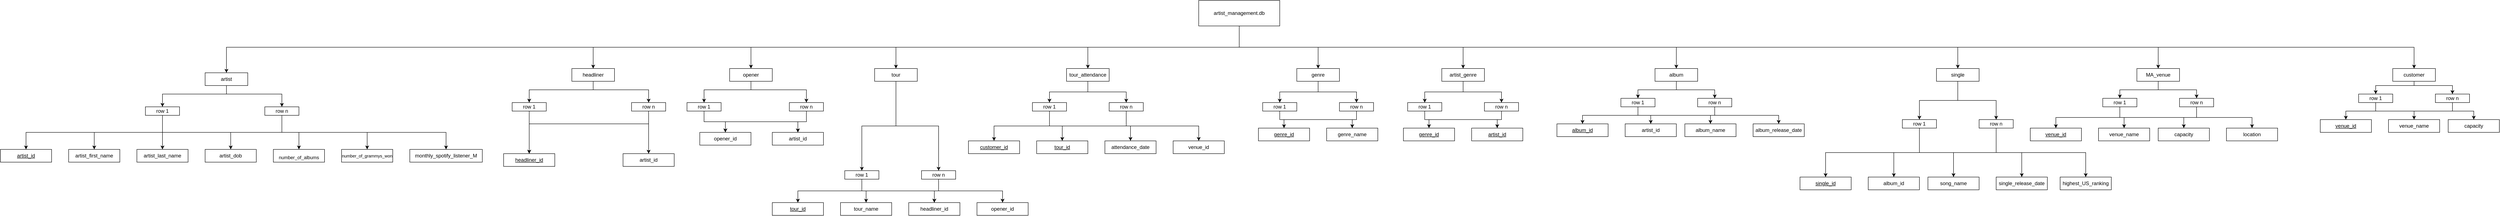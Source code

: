 <mxfile version="22.1.2" type="device">
  <diagram id="prtHgNgQTEPvFCAcTncT" name="Page-1">
    <mxGraphModel dx="5288" dy="2688" grid="1" gridSize="10" guides="1" tooltips="1" connect="1" arrows="1" fold="1" page="1" pageScale="1" pageWidth="1100" pageHeight="850" math="0" shadow="0">
      <root>
        <mxCell id="0" />
        <mxCell id="1" parent="0" />
        <mxCell id="3uwgx3B2-GUYWZ_OcOjJ-13" style="edgeStyle=orthogonalEdgeStyle;rounded=0;orthogonalLoop=1;jettySize=auto;html=1;exitX=0.5;exitY=1;exitDx=0;exitDy=0;entryX=0.5;entryY=0;entryDx=0;entryDy=0;" parent="1" source="3uwgx3B2-GUYWZ_OcOjJ-1" target="3uwgx3B2-GUYWZ_OcOjJ-2" edge="1">
          <mxGeometry relative="1" as="geometry">
            <Array as="points">
              <mxPoint x="975" y="60" />
              <mxPoint x="-1400" y="60" />
            </Array>
          </mxGeometry>
        </mxCell>
        <mxCell id="3uwgx3B2-GUYWZ_OcOjJ-14" style="edgeStyle=orthogonalEdgeStyle;rounded=0;orthogonalLoop=1;jettySize=auto;html=1;exitX=0.5;exitY=1;exitDx=0;exitDy=0;" parent="1" source="3uwgx3B2-GUYWZ_OcOjJ-1" target="3uwgx3B2-GUYWZ_OcOjJ-3" edge="1">
          <mxGeometry relative="1" as="geometry" />
        </mxCell>
        <mxCell id="3uwgx3B2-GUYWZ_OcOjJ-15" style="edgeStyle=orthogonalEdgeStyle;rounded=0;orthogonalLoop=1;jettySize=auto;html=1;exitX=0.5;exitY=1;exitDx=0;exitDy=0;entryX=0.5;entryY=0;entryDx=0;entryDy=0;" parent="1" source="3uwgx3B2-GUYWZ_OcOjJ-1" target="3uwgx3B2-GUYWZ_OcOjJ-4" edge="1">
          <mxGeometry relative="1" as="geometry" />
        </mxCell>
        <mxCell id="3uwgx3B2-GUYWZ_OcOjJ-16" style="edgeStyle=orthogonalEdgeStyle;rounded=0;orthogonalLoop=1;jettySize=auto;html=1;exitX=0.5;exitY=1;exitDx=0;exitDy=0;entryX=0.5;entryY=0;entryDx=0;entryDy=0;" parent="1" source="3uwgx3B2-GUYWZ_OcOjJ-1" target="3uwgx3B2-GUYWZ_OcOjJ-5" edge="1">
          <mxGeometry relative="1" as="geometry" />
        </mxCell>
        <mxCell id="3uwgx3B2-GUYWZ_OcOjJ-17" style="edgeStyle=orthogonalEdgeStyle;rounded=0;orthogonalLoop=1;jettySize=auto;html=1;exitX=0.5;exitY=1;exitDx=0;exitDy=0;entryX=0.5;entryY=0;entryDx=0;entryDy=0;" parent="1" source="3uwgx3B2-GUYWZ_OcOjJ-1" target="3uwgx3B2-GUYWZ_OcOjJ-6" edge="1">
          <mxGeometry relative="1" as="geometry" />
        </mxCell>
        <mxCell id="3uwgx3B2-GUYWZ_OcOjJ-18" style="edgeStyle=orthogonalEdgeStyle;rounded=0;orthogonalLoop=1;jettySize=auto;html=1;exitX=0.5;exitY=1;exitDx=0;exitDy=0;" parent="1" source="3uwgx3B2-GUYWZ_OcOjJ-1" target="3uwgx3B2-GUYWZ_OcOjJ-7" edge="1">
          <mxGeometry relative="1" as="geometry" />
        </mxCell>
        <mxCell id="3uwgx3B2-GUYWZ_OcOjJ-19" style="edgeStyle=orthogonalEdgeStyle;rounded=0;orthogonalLoop=1;jettySize=auto;html=1;exitX=0.5;exitY=1;exitDx=0;exitDy=0;" parent="1" source="3uwgx3B2-GUYWZ_OcOjJ-1" target="3uwgx3B2-GUYWZ_OcOjJ-8" edge="1">
          <mxGeometry relative="1" as="geometry" />
        </mxCell>
        <mxCell id="3uwgx3B2-GUYWZ_OcOjJ-20" style="edgeStyle=orthogonalEdgeStyle;rounded=0;orthogonalLoop=1;jettySize=auto;html=1;exitX=0.5;exitY=1;exitDx=0;exitDy=0;" parent="1" source="3uwgx3B2-GUYWZ_OcOjJ-1" target="3uwgx3B2-GUYWZ_OcOjJ-9" edge="1">
          <mxGeometry relative="1" as="geometry" />
        </mxCell>
        <mxCell id="3uwgx3B2-GUYWZ_OcOjJ-21" style="edgeStyle=orthogonalEdgeStyle;rounded=0;orthogonalLoop=1;jettySize=auto;html=1;exitX=0.5;exitY=1;exitDx=0;exitDy=0;" parent="1" source="3uwgx3B2-GUYWZ_OcOjJ-1" target="3uwgx3B2-GUYWZ_OcOjJ-10" edge="1">
          <mxGeometry relative="1" as="geometry" />
        </mxCell>
        <mxCell id="3uwgx3B2-GUYWZ_OcOjJ-23" style="edgeStyle=orthogonalEdgeStyle;rounded=0;orthogonalLoop=1;jettySize=auto;html=1;exitX=0.5;exitY=1;exitDx=0;exitDy=0;entryX=0.5;entryY=0;entryDx=0;entryDy=0;" parent="1" source="3uwgx3B2-GUYWZ_OcOjJ-1" target="3uwgx3B2-GUYWZ_OcOjJ-12" edge="1">
          <mxGeometry relative="1" as="geometry" />
        </mxCell>
        <mxCell id="3uwgx3B2-GUYWZ_OcOjJ-1" value="artist_management.db" style="rounded=0;whiteSpace=wrap;html=1;" parent="1" vertex="1">
          <mxGeometry x="880" y="-50" width="190" height="60" as="geometry" />
        </mxCell>
        <mxCell id="3uwgx3B2-GUYWZ_OcOjJ-27" style="edgeStyle=orthogonalEdgeStyle;rounded=0;orthogonalLoop=1;jettySize=auto;html=1;exitX=0.5;exitY=1;exitDx=0;exitDy=0;" parent="1" source="3uwgx3B2-GUYWZ_OcOjJ-2" target="3uwgx3B2-GUYWZ_OcOjJ-24" edge="1">
          <mxGeometry relative="1" as="geometry">
            <Array as="points">
              <mxPoint x="-1400" y="170" />
              <mxPoint x="-1550" y="170" />
            </Array>
          </mxGeometry>
        </mxCell>
        <mxCell id="3uwgx3B2-GUYWZ_OcOjJ-28" style="edgeStyle=orthogonalEdgeStyle;rounded=0;orthogonalLoop=1;jettySize=auto;html=1;exitX=0.5;exitY=1;exitDx=0;exitDy=0;" parent="1" source="3uwgx3B2-GUYWZ_OcOjJ-2" target="3uwgx3B2-GUYWZ_OcOjJ-26" edge="1">
          <mxGeometry relative="1" as="geometry">
            <Array as="points">
              <mxPoint x="-1400" y="170" />
              <mxPoint x="-1270" y="170" />
            </Array>
          </mxGeometry>
        </mxCell>
        <mxCell id="3uwgx3B2-GUYWZ_OcOjJ-2" value="artist" style="rounded=0;whiteSpace=wrap;html=1;" parent="1" vertex="1">
          <mxGeometry x="-1450" y="120" width="100" height="30" as="geometry" />
        </mxCell>
        <mxCell id="3uwgx3B2-GUYWZ_OcOjJ-3" value="headliner" style="rounded=0;whiteSpace=wrap;html=1;" parent="1" vertex="1">
          <mxGeometry x="-590" y="110" width="100" height="30" as="geometry" />
        </mxCell>
        <mxCell id="3uwgx3B2-GUYWZ_OcOjJ-4" value="opener" style="rounded=0;whiteSpace=wrap;html=1;" parent="1" vertex="1">
          <mxGeometry x="-220" y="110" width="100" height="30" as="geometry" />
        </mxCell>
        <mxCell id="WRfrVHnAXv1RUym7im4i-21" style="edgeStyle=orthogonalEdgeStyle;rounded=0;orthogonalLoop=1;jettySize=auto;html=1;exitX=0.5;exitY=1;exitDx=0;exitDy=0;" edge="1" parent="1" source="3uwgx3B2-GUYWZ_OcOjJ-5" target="WRfrVHnAXv1RUym7im4i-19">
          <mxGeometry relative="1" as="geometry" />
        </mxCell>
        <mxCell id="WRfrVHnAXv1RUym7im4i-22" style="edgeStyle=orthogonalEdgeStyle;rounded=0;orthogonalLoop=1;jettySize=auto;html=1;exitX=0.5;exitY=1;exitDx=0;exitDy=0;entryX=0.5;entryY=0;entryDx=0;entryDy=0;" edge="1" parent="1" source="3uwgx3B2-GUYWZ_OcOjJ-5" target="WRfrVHnAXv1RUym7im4i-20">
          <mxGeometry relative="1" as="geometry" />
        </mxCell>
        <mxCell id="3uwgx3B2-GUYWZ_OcOjJ-5" value="tour" style="rounded=0;whiteSpace=wrap;html=1;" parent="1" vertex="1">
          <mxGeometry x="120" y="110" width="100" height="30" as="geometry" />
        </mxCell>
        <mxCell id="WRfrVHnAXv1RUym7im4i-34" style="edgeStyle=orthogonalEdgeStyle;rounded=0;orthogonalLoop=1;jettySize=auto;html=1;exitX=0.5;exitY=1;exitDx=0;exitDy=0;entryX=0.5;entryY=0;entryDx=0;entryDy=0;" edge="1" parent="1" source="3uwgx3B2-GUYWZ_OcOjJ-6" target="WRfrVHnAXv1RUym7im4i-32">
          <mxGeometry relative="1" as="geometry" />
        </mxCell>
        <mxCell id="WRfrVHnAXv1RUym7im4i-35" style="edgeStyle=orthogonalEdgeStyle;rounded=0;orthogonalLoop=1;jettySize=auto;html=1;exitX=0.5;exitY=1;exitDx=0;exitDy=0;entryX=0.5;entryY=0;entryDx=0;entryDy=0;" edge="1" parent="1" source="3uwgx3B2-GUYWZ_OcOjJ-6" target="WRfrVHnAXv1RUym7im4i-33">
          <mxGeometry relative="1" as="geometry" />
        </mxCell>
        <mxCell id="3uwgx3B2-GUYWZ_OcOjJ-6" value="tour_attendance" style="rounded=0;whiteSpace=wrap;html=1;" parent="1" vertex="1">
          <mxGeometry x="570" y="110" width="100" height="30" as="geometry" />
        </mxCell>
        <mxCell id="WRfrVHnAXv1RUym7im4i-55" style="edgeStyle=orthogonalEdgeStyle;rounded=0;orthogonalLoop=1;jettySize=auto;html=1;exitX=0.5;exitY=1;exitDx=0;exitDy=0;" edge="1" parent="1" source="3uwgx3B2-GUYWZ_OcOjJ-7" target="WRfrVHnAXv1RUym7im4i-45">
          <mxGeometry relative="1" as="geometry" />
        </mxCell>
        <mxCell id="WRfrVHnAXv1RUym7im4i-56" style="edgeStyle=orthogonalEdgeStyle;rounded=0;orthogonalLoop=1;jettySize=auto;html=1;exitX=0.5;exitY=1;exitDx=0;exitDy=0;" edge="1" parent="1" source="3uwgx3B2-GUYWZ_OcOjJ-7" target="WRfrVHnAXv1RUym7im4i-46">
          <mxGeometry relative="1" as="geometry" />
        </mxCell>
        <mxCell id="3uwgx3B2-GUYWZ_OcOjJ-7" value="genre" style="rounded=0;whiteSpace=wrap;html=1;" parent="1" vertex="1">
          <mxGeometry x="1110" y="110" width="100" height="30" as="geometry" />
        </mxCell>
        <mxCell id="WRfrVHnAXv1RUym7im4i-59" style="edgeStyle=orthogonalEdgeStyle;rounded=0;orthogonalLoop=1;jettySize=auto;html=1;exitX=0.5;exitY=1;exitDx=0;exitDy=0;entryX=0.5;entryY=0;entryDx=0;entryDy=0;" edge="1" parent="1" source="3uwgx3B2-GUYWZ_OcOjJ-8" target="WRfrVHnAXv1RUym7im4i-50">
          <mxGeometry relative="1" as="geometry" />
        </mxCell>
        <mxCell id="WRfrVHnAXv1RUym7im4i-60" style="edgeStyle=orthogonalEdgeStyle;rounded=0;orthogonalLoop=1;jettySize=auto;html=1;exitX=0.5;exitY=1;exitDx=0;exitDy=0;" edge="1" parent="1" source="3uwgx3B2-GUYWZ_OcOjJ-8" target="WRfrVHnAXv1RUym7im4i-51">
          <mxGeometry relative="1" as="geometry" />
        </mxCell>
        <mxCell id="3uwgx3B2-GUYWZ_OcOjJ-8" value="artist_genre" style="rounded=0;whiteSpace=wrap;html=1;" parent="1" vertex="1">
          <mxGeometry x="1450" y="110" width="100" height="30" as="geometry" />
        </mxCell>
        <mxCell id="WRfrVHnAXv1RUym7im4i-65" style="edgeStyle=orthogonalEdgeStyle;rounded=0;orthogonalLoop=1;jettySize=auto;html=1;exitX=0.5;exitY=1;exitDx=0;exitDy=0;entryX=0.5;entryY=0;entryDx=0;entryDy=0;" edge="1" parent="1" source="3uwgx3B2-GUYWZ_OcOjJ-9" target="WRfrVHnAXv1RUym7im4i-63">
          <mxGeometry relative="1" as="geometry" />
        </mxCell>
        <mxCell id="WRfrVHnAXv1RUym7im4i-66" style="edgeStyle=orthogonalEdgeStyle;rounded=0;orthogonalLoop=1;jettySize=auto;html=1;exitX=0.5;exitY=1;exitDx=0;exitDy=0;entryX=0.5;entryY=0;entryDx=0;entryDy=0;" edge="1" parent="1" source="3uwgx3B2-GUYWZ_OcOjJ-9" target="WRfrVHnAXv1RUym7im4i-64">
          <mxGeometry relative="1" as="geometry" />
        </mxCell>
        <mxCell id="3uwgx3B2-GUYWZ_OcOjJ-9" value="album" style="rounded=0;whiteSpace=wrap;html=1;" parent="1" vertex="1">
          <mxGeometry x="1950" y="110" width="100" height="30" as="geometry" />
        </mxCell>
        <mxCell id="3uwgx3B2-GUYWZ_OcOjJ-10" value="single" style="rounded=0;whiteSpace=wrap;html=1;" parent="1" vertex="1">
          <mxGeometry x="2610" y="110" width="100" height="30" as="geometry" />
        </mxCell>
        <mxCell id="WRfrVHnAXv1RUym7im4i-94" style="edgeStyle=orthogonalEdgeStyle;rounded=0;orthogonalLoop=1;jettySize=auto;html=1;exitX=0.5;exitY=1;exitDx=0;exitDy=0;entryX=0.5;entryY=0;entryDx=0;entryDy=0;" edge="1" parent="1" source="3uwgx3B2-GUYWZ_OcOjJ-11" target="WRfrVHnAXv1RUym7im4i-92">
          <mxGeometry relative="1" as="geometry" />
        </mxCell>
        <mxCell id="WRfrVHnAXv1RUym7im4i-95" style="edgeStyle=orthogonalEdgeStyle;rounded=0;orthogonalLoop=1;jettySize=auto;html=1;entryX=0.5;entryY=0;entryDx=0;entryDy=0;" edge="1" parent="1" source="3uwgx3B2-GUYWZ_OcOjJ-11" target="WRfrVHnAXv1RUym7im4i-93">
          <mxGeometry relative="1" as="geometry" />
        </mxCell>
        <mxCell id="3uwgx3B2-GUYWZ_OcOjJ-11" value="MA_venue" style="rounded=0;whiteSpace=wrap;html=1;" parent="1" vertex="1">
          <mxGeometry x="3080" y="110" width="100" height="30" as="geometry" />
        </mxCell>
        <mxCell id="WRfrVHnAXv1RUym7im4i-109" style="edgeStyle=orthogonalEdgeStyle;rounded=0;orthogonalLoop=1;jettySize=auto;html=1;exitX=0.5;exitY=1;exitDx=0;exitDy=0;entryX=0.5;entryY=0;entryDx=0;entryDy=0;" edge="1" parent="1" source="3uwgx3B2-GUYWZ_OcOjJ-12" target="WRfrVHnAXv1RUym7im4i-104">
          <mxGeometry relative="1" as="geometry">
            <Array as="points">
              <mxPoint x="3730" y="150" />
              <mxPoint x="3640" y="150" />
            </Array>
          </mxGeometry>
        </mxCell>
        <mxCell id="WRfrVHnAXv1RUym7im4i-110" style="edgeStyle=orthogonalEdgeStyle;rounded=0;orthogonalLoop=1;jettySize=auto;html=1;exitX=0.5;exitY=1;exitDx=0;exitDy=0;" edge="1" parent="1" source="3uwgx3B2-GUYWZ_OcOjJ-12" target="WRfrVHnAXv1RUym7im4i-105">
          <mxGeometry relative="1" as="geometry">
            <Array as="points">
              <mxPoint x="3730" y="150" />
              <mxPoint x="3820" y="150" />
            </Array>
          </mxGeometry>
        </mxCell>
        <mxCell id="3uwgx3B2-GUYWZ_OcOjJ-12" value="customer" style="rounded=0;whiteSpace=wrap;html=1;" parent="1" vertex="1">
          <mxGeometry x="3680" y="110" width="100" height="30" as="geometry" />
        </mxCell>
        <mxCell id="3uwgx3B2-GUYWZ_OcOjJ-22" style="edgeStyle=orthogonalEdgeStyle;rounded=0;orthogonalLoop=1;jettySize=auto;html=1;exitX=0.5;exitY=1;exitDx=0;exitDy=0;entryX=0.5;entryY=0;entryDx=0;entryDy=0;" parent="1" source="3uwgx3B2-GUYWZ_OcOjJ-1" target="3uwgx3B2-GUYWZ_OcOjJ-11" edge="1">
          <mxGeometry relative="1" as="geometry" />
        </mxCell>
        <mxCell id="3uwgx3B2-GUYWZ_OcOjJ-41" style="edgeStyle=orthogonalEdgeStyle;rounded=0;orthogonalLoop=1;jettySize=auto;html=1;exitX=0.5;exitY=1;exitDx=0;exitDy=0;entryX=0.5;entryY=0;entryDx=0;entryDy=0;" parent="1" source="3uwgx3B2-GUYWZ_OcOjJ-26" target="3uwgx3B2-GUYWZ_OcOjJ-40" edge="1">
          <mxGeometry relative="1" as="geometry" />
        </mxCell>
        <mxCell id="3uwgx3B2-GUYWZ_OcOjJ-42" style="edgeStyle=orthogonalEdgeStyle;rounded=0;orthogonalLoop=1;jettySize=auto;html=1;exitX=0.5;exitY=1;exitDx=0;exitDy=0;entryX=0.5;entryY=0;entryDx=0;entryDy=0;" parent="1" source="3uwgx3B2-GUYWZ_OcOjJ-24" target="3uwgx3B2-GUYWZ_OcOjJ-36" edge="1">
          <mxGeometry relative="1" as="geometry" />
        </mxCell>
        <mxCell id="3uwgx3B2-GUYWZ_OcOjJ-43" style="edgeStyle=orthogonalEdgeStyle;rounded=0;orthogonalLoop=1;jettySize=auto;html=1;exitX=0.5;exitY=1;exitDx=0;exitDy=0;" parent="1" source="3uwgx3B2-GUYWZ_OcOjJ-24" target="3uwgx3B2-GUYWZ_OcOjJ-34" edge="1">
          <mxGeometry relative="1" as="geometry" />
        </mxCell>
        <mxCell id="3uwgx3B2-GUYWZ_OcOjJ-24" value="row 1" style="rounded=0;whiteSpace=wrap;html=1;" parent="1" vertex="1">
          <mxGeometry x="-1590" y="200" width="80" height="20" as="geometry" />
        </mxCell>
        <mxCell id="3uwgx3B2-GUYWZ_OcOjJ-44" style="edgeStyle=orthogonalEdgeStyle;rounded=0;orthogonalLoop=1;jettySize=auto;html=1;exitX=0.5;exitY=1;exitDx=0;exitDy=0;entryX=0.5;entryY=0;entryDx=0;entryDy=0;" parent="1" source="3uwgx3B2-GUYWZ_OcOjJ-26" target="3uwgx3B2-GUYWZ_OcOjJ-35" edge="1">
          <mxGeometry relative="1" as="geometry" />
        </mxCell>
        <mxCell id="3uwgx3B2-GUYWZ_OcOjJ-45" style="edgeStyle=orthogonalEdgeStyle;rounded=0;orthogonalLoop=1;jettySize=auto;html=1;exitX=0.5;exitY=1;exitDx=0;exitDy=0;" parent="1" source="3uwgx3B2-GUYWZ_OcOjJ-26" target="3uwgx3B2-GUYWZ_OcOjJ-37" edge="1">
          <mxGeometry relative="1" as="geometry" />
        </mxCell>
        <mxCell id="3uwgx3B2-GUYWZ_OcOjJ-46" style="edgeStyle=orthogonalEdgeStyle;rounded=0;orthogonalLoop=1;jettySize=auto;html=1;exitX=0.5;exitY=1;exitDx=0;exitDy=0;entryX=0.5;entryY=0;entryDx=0;entryDy=0;" parent="1" source="3uwgx3B2-GUYWZ_OcOjJ-26" target="3uwgx3B2-GUYWZ_OcOjJ-38" edge="1">
          <mxGeometry relative="1" as="geometry" />
        </mxCell>
        <mxCell id="3uwgx3B2-GUYWZ_OcOjJ-47" style="edgeStyle=orthogonalEdgeStyle;rounded=0;orthogonalLoop=1;jettySize=auto;html=1;exitX=0.5;exitY=1;exitDx=0;exitDy=0;entryX=0.5;entryY=0;entryDx=0;entryDy=0;" parent="1" source="3uwgx3B2-GUYWZ_OcOjJ-26" target="3uwgx3B2-GUYWZ_OcOjJ-39" edge="1">
          <mxGeometry relative="1" as="geometry" />
        </mxCell>
        <mxCell id="3uwgx3B2-GUYWZ_OcOjJ-26" value="row n" style="rounded=0;whiteSpace=wrap;html=1;" parent="1" vertex="1">
          <mxGeometry x="-1310" y="200" width="80" height="20" as="geometry" />
        </mxCell>
        <mxCell id="3uwgx3B2-GUYWZ_OcOjJ-29" style="edgeStyle=orthogonalEdgeStyle;rounded=0;orthogonalLoop=1;jettySize=auto;html=1;" parent="1" target="3uwgx3B2-GUYWZ_OcOjJ-31" edge="1">
          <mxGeometry relative="1" as="geometry">
            <mxPoint x="-540" y="140" as="sourcePoint" />
            <Array as="points">
              <mxPoint x="-540" y="160" />
              <mxPoint x="-690" y="160" />
            </Array>
          </mxGeometry>
        </mxCell>
        <mxCell id="3uwgx3B2-GUYWZ_OcOjJ-30" style="edgeStyle=orthogonalEdgeStyle;rounded=0;orthogonalLoop=1;jettySize=auto;html=1;" parent="1" target="3uwgx3B2-GUYWZ_OcOjJ-32" edge="1">
          <mxGeometry relative="1" as="geometry">
            <mxPoint x="-540" y="140" as="sourcePoint" />
            <Array as="points">
              <mxPoint x="-540" y="160" />
              <mxPoint x="-410" y="160" />
            </Array>
          </mxGeometry>
        </mxCell>
        <mxCell id="WRfrVHnAXv1RUym7im4i-3" style="edgeStyle=orthogonalEdgeStyle;rounded=0;orthogonalLoop=1;jettySize=auto;html=1;exitX=0.5;exitY=1;exitDx=0;exitDy=0;entryX=0.5;entryY=0;entryDx=0;entryDy=0;" edge="1" parent="1" source="3uwgx3B2-GUYWZ_OcOjJ-31" target="WRfrVHnAXv1RUym7im4i-1">
          <mxGeometry relative="1" as="geometry" />
        </mxCell>
        <mxCell id="WRfrVHnAXv1RUym7im4i-4" style="edgeStyle=orthogonalEdgeStyle;rounded=0;orthogonalLoop=1;jettySize=auto;html=1;exitX=0.5;exitY=1;exitDx=0;exitDy=0;entryX=0.5;entryY=0;entryDx=0;entryDy=0;" edge="1" parent="1" source="3uwgx3B2-GUYWZ_OcOjJ-31" target="WRfrVHnAXv1RUym7im4i-2">
          <mxGeometry relative="1" as="geometry">
            <Array as="points">
              <mxPoint x="-690" y="240" />
              <mxPoint x="-410" y="240" />
            </Array>
          </mxGeometry>
        </mxCell>
        <mxCell id="3uwgx3B2-GUYWZ_OcOjJ-31" value="row 1" style="rounded=0;whiteSpace=wrap;html=1;" parent="1" vertex="1">
          <mxGeometry x="-730" y="190" width="80" height="20" as="geometry" />
        </mxCell>
        <mxCell id="WRfrVHnAXv1RUym7im4i-5" style="edgeStyle=orthogonalEdgeStyle;rounded=0;orthogonalLoop=1;jettySize=auto;html=1;exitX=0.5;exitY=1;exitDx=0;exitDy=0;entryX=0.5;entryY=0;entryDx=0;entryDy=0;" edge="1" parent="1" source="3uwgx3B2-GUYWZ_OcOjJ-32" target="WRfrVHnAXv1RUym7im4i-1">
          <mxGeometry relative="1" as="geometry">
            <Array as="points">
              <mxPoint x="-410" y="240" />
              <mxPoint x="-690" y="240" />
            </Array>
          </mxGeometry>
        </mxCell>
        <mxCell id="3uwgx3B2-GUYWZ_OcOjJ-32" value="row n" style="rounded=0;whiteSpace=wrap;html=1;" parent="1" vertex="1">
          <mxGeometry x="-450" y="190" width="80" height="20" as="geometry" />
        </mxCell>
        <mxCell id="3uwgx3B2-GUYWZ_OcOjJ-34" value="artist_first_name" style="rounded=0;whiteSpace=wrap;html=1;" parent="1" vertex="1">
          <mxGeometry x="-1770" y="300" width="120" height="30" as="geometry" />
        </mxCell>
        <mxCell id="3uwgx3B2-GUYWZ_OcOjJ-35" value="artist_last_name" style="rounded=0;whiteSpace=wrap;html=1;" parent="1" vertex="1">
          <mxGeometry x="-1610" y="300" width="120" height="30" as="geometry" />
        </mxCell>
        <mxCell id="3uwgx3B2-GUYWZ_OcOjJ-36" value="artist_dob" style="rounded=0;whiteSpace=wrap;html=1;" parent="1" vertex="1">
          <mxGeometry x="-1450" y="300" width="120" height="30" as="geometry" />
        </mxCell>
        <mxCell id="3uwgx3B2-GUYWZ_OcOjJ-37" value="&lt;table style=&quot;border-collapse: collapse; width: 104pt; font-size: 11px;&quot; width=&quot;139&quot; cellspacing=&quot;0&quot; cellpadding=&quot;0&quot; border=&quot;0&quot;&gt;&lt;colgroup style=&quot;font-size: 11px;&quot;&gt;&lt;col style=&quot;width: 104pt; font-size: 11px;&quot; width=&quot;139&quot;&gt;&lt;/colgroup&gt;&lt;tbody style=&quot;font-size: 11px;&quot;&gt;&lt;tr style=&quot;height: 16pt; font-size: 11px;&quot; height=&quot;21&quot;&gt;&lt;td style=&quot;padding-top: 1px; padding-right: 1px; padding-left: 1px; font-size: 11px; font-family: Calibri, sans-serif; vertical-align: bottom; border: none; height: 16pt; width: 104pt;&quot; width=&quot;139&quot; height=&quot;21&quot;&gt;number_of_albums&lt;/td&gt;&lt;/tr&gt;&lt;/tbody&gt;&lt;/table&gt;" style="rounded=0;whiteSpace=wrap;html=1;fontSize=11;" parent="1" vertex="1">
          <mxGeometry x="-1290" y="300" width="120" height="30" as="geometry" />
        </mxCell>
        <mxCell id="3uwgx3B2-GUYWZ_OcOjJ-38" value="&lt;font style=&quot;font-size: 10px;&quot;&gt;number_of_grammys_won&lt;/font&gt;" style="rounded=0;whiteSpace=wrap;html=1;" parent="1" vertex="1">
          <mxGeometry x="-1130" y="300" width="120" height="30" as="geometry" />
        </mxCell>
        <mxCell id="3uwgx3B2-GUYWZ_OcOjJ-39" value="monthly_spotify_listener_M" style="rounded=0;whiteSpace=wrap;html=1;" parent="1" vertex="1">
          <mxGeometry x="-970" y="300" width="170" height="30" as="geometry" />
        </mxCell>
        <mxCell id="3uwgx3B2-GUYWZ_OcOjJ-40" value="&lt;u&gt;artist_id&lt;/u&gt;" style="rounded=0;whiteSpace=wrap;html=1;" parent="1" vertex="1">
          <mxGeometry x="-1930" y="300" width="120" height="30" as="geometry" />
        </mxCell>
        <mxCell id="WRfrVHnAXv1RUym7im4i-1" value="&lt;font style=&quot;font-size: 12px;&quot;&gt;headliner_id&lt;/font&gt;" style="rounded=0;whiteSpace=wrap;html=1;fontSize=12;fontStyle=4" vertex="1" parent="1">
          <mxGeometry x="-750" y="310" width="120" height="30" as="geometry" />
        </mxCell>
        <mxCell id="WRfrVHnAXv1RUym7im4i-2" value="&lt;font style=&quot;font-size: 12px;&quot;&gt;artist_id&lt;/font&gt;" style="rounded=0;whiteSpace=wrap;html=1;fontSize=12;" vertex="1" parent="1">
          <mxGeometry x="-470" y="310" width="120" height="30" as="geometry" />
        </mxCell>
        <mxCell id="WRfrVHnAXv1RUym7im4i-6" style="edgeStyle=orthogonalEdgeStyle;rounded=0;orthogonalLoop=1;jettySize=auto;html=1;entryX=0.5;entryY=0;entryDx=0;entryDy=0;" edge="1" parent="1" target="WRfrVHnAXv1RUym7im4i-8">
          <mxGeometry relative="1" as="geometry">
            <mxPoint x="-170" y="140" as="sourcePoint" />
            <Array as="points">
              <mxPoint x="-170" y="160" />
              <mxPoint x="-280" y="160" />
            </Array>
          </mxGeometry>
        </mxCell>
        <mxCell id="WRfrVHnAXv1RUym7im4i-7" style="edgeStyle=orthogonalEdgeStyle;rounded=0;orthogonalLoop=1;jettySize=auto;html=1;" edge="1" parent="1" target="WRfrVHnAXv1RUym7im4i-9">
          <mxGeometry relative="1" as="geometry">
            <mxPoint x="-170" y="140" as="sourcePoint" />
            <Array as="points">
              <mxPoint x="-170" y="160" />
              <mxPoint x="-40" y="160" />
            </Array>
          </mxGeometry>
        </mxCell>
        <mxCell id="WRfrVHnAXv1RUym7im4i-13" style="edgeStyle=orthogonalEdgeStyle;rounded=0;orthogonalLoop=1;jettySize=auto;html=1;exitX=0.5;exitY=1;exitDx=0;exitDy=0;entryX=0.5;entryY=0;entryDx=0;entryDy=0;" edge="1" parent="1" source="WRfrVHnAXv1RUym7im4i-8" target="WRfrVHnAXv1RUym7im4i-12">
          <mxGeometry relative="1" as="geometry" />
        </mxCell>
        <mxCell id="WRfrVHnAXv1RUym7im4i-17" style="edgeStyle=orthogonalEdgeStyle;rounded=0;orthogonalLoop=1;jettySize=auto;html=1;exitX=0.5;exitY=1;exitDx=0;exitDy=0;entryX=0.5;entryY=0;entryDx=0;entryDy=0;" edge="1" parent="1" source="WRfrVHnAXv1RUym7im4i-8" target="WRfrVHnAXv1RUym7im4i-10">
          <mxGeometry relative="1" as="geometry" />
        </mxCell>
        <mxCell id="WRfrVHnAXv1RUym7im4i-8" value="row 1" style="rounded=0;whiteSpace=wrap;html=1;" vertex="1" parent="1">
          <mxGeometry x="-320" y="190" width="80" height="20" as="geometry" />
        </mxCell>
        <mxCell id="WRfrVHnAXv1RUym7im4i-14" style="edgeStyle=orthogonalEdgeStyle;rounded=0;orthogonalLoop=1;jettySize=auto;html=1;exitX=0.5;exitY=1;exitDx=0;exitDy=0;entryX=0.5;entryY=0;entryDx=0;entryDy=0;" edge="1" parent="1" source="WRfrVHnAXv1RUym7im4i-9" target="WRfrVHnAXv1RUym7im4i-10">
          <mxGeometry relative="1" as="geometry" />
        </mxCell>
        <mxCell id="WRfrVHnAXv1RUym7im4i-18" style="edgeStyle=orthogonalEdgeStyle;rounded=0;orthogonalLoop=1;jettySize=auto;html=1;exitX=0.5;exitY=1;exitDx=0;exitDy=0;entryX=0.5;entryY=0;entryDx=0;entryDy=0;" edge="1" parent="1" source="WRfrVHnAXv1RUym7im4i-9" target="WRfrVHnAXv1RUym7im4i-12">
          <mxGeometry relative="1" as="geometry" />
        </mxCell>
        <mxCell id="WRfrVHnAXv1RUym7im4i-9" value="row n" style="rounded=0;whiteSpace=wrap;html=1;" vertex="1" parent="1">
          <mxGeometry x="-80" y="190" width="80" height="20" as="geometry" />
        </mxCell>
        <mxCell id="WRfrVHnAXv1RUym7im4i-10" value="&lt;font style=&quot;font-size: 12px;&quot;&gt;artist_id&lt;/font&gt;" style="rounded=0;whiteSpace=wrap;html=1;fontSize=12;" vertex="1" parent="1">
          <mxGeometry x="-120" y="260" width="120" height="30" as="geometry" />
        </mxCell>
        <mxCell id="WRfrVHnAXv1RUym7im4i-11" style="edgeStyle=orthogonalEdgeStyle;rounded=0;orthogonalLoop=1;jettySize=auto;html=1;exitX=0.5;exitY=1;exitDx=0;exitDy=0;" edge="1" parent="1" source="WRfrVHnAXv1RUym7im4i-8" target="WRfrVHnAXv1RUym7im4i-8">
          <mxGeometry relative="1" as="geometry" />
        </mxCell>
        <mxCell id="WRfrVHnAXv1RUym7im4i-12" value="&lt;font style=&quot;font-size: 12px;&quot;&gt;opener_id&lt;/font&gt;" style="rounded=0;whiteSpace=wrap;html=1;fontSize=12;" vertex="1" parent="1">
          <mxGeometry x="-290" y="260" width="120" height="30" as="geometry" />
        </mxCell>
        <mxCell id="WRfrVHnAXv1RUym7im4i-27" value="" style="edgeStyle=orthogonalEdgeStyle;rounded=0;orthogonalLoop=1;jettySize=auto;html=1;" edge="1" parent="1" source="WRfrVHnAXv1RUym7im4i-19" target="WRfrVHnAXv1RUym7im4i-24">
          <mxGeometry relative="1" as="geometry" />
        </mxCell>
        <mxCell id="WRfrVHnAXv1RUym7im4i-28" style="edgeStyle=orthogonalEdgeStyle;rounded=0;orthogonalLoop=1;jettySize=auto;html=1;exitX=0.5;exitY=1;exitDx=0;exitDy=0;" edge="1" parent="1" source="WRfrVHnAXv1RUym7im4i-19" target="WRfrVHnAXv1RUym7im4i-23">
          <mxGeometry relative="1" as="geometry" />
        </mxCell>
        <mxCell id="WRfrVHnAXv1RUym7im4i-29" style="edgeStyle=orthogonalEdgeStyle;rounded=0;orthogonalLoop=1;jettySize=auto;html=1;exitX=0.5;exitY=1;exitDx=0;exitDy=0;entryX=0.5;entryY=0;entryDx=0;entryDy=0;" edge="1" parent="1" source="WRfrVHnAXv1RUym7im4i-19" target="WRfrVHnAXv1RUym7im4i-25">
          <mxGeometry relative="1" as="geometry" />
        </mxCell>
        <mxCell id="WRfrVHnAXv1RUym7im4i-30" style="edgeStyle=orthogonalEdgeStyle;rounded=0;orthogonalLoop=1;jettySize=auto;html=1;exitX=0.5;exitY=1;exitDx=0;exitDy=0;" edge="1" parent="1" source="WRfrVHnAXv1RUym7im4i-19" target="WRfrVHnAXv1RUym7im4i-26">
          <mxGeometry relative="1" as="geometry" />
        </mxCell>
        <mxCell id="WRfrVHnAXv1RUym7im4i-19" value="row 1" style="rounded=0;whiteSpace=wrap;html=1;" vertex="1" parent="1">
          <mxGeometry x="50" y="350" width="80" height="20" as="geometry" />
        </mxCell>
        <mxCell id="WRfrVHnAXv1RUym7im4i-31" style="edgeStyle=orthogonalEdgeStyle;rounded=0;orthogonalLoop=1;jettySize=auto;html=1;exitX=0.5;exitY=1;exitDx=0;exitDy=0;entryX=0.5;entryY=0;entryDx=0;entryDy=0;" edge="1" parent="1" source="WRfrVHnAXv1RUym7im4i-20" target="WRfrVHnAXv1RUym7im4i-25">
          <mxGeometry relative="1" as="geometry" />
        </mxCell>
        <mxCell id="WRfrVHnAXv1RUym7im4i-20" value="row n" style="rounded=0;whiteSpace=wrap;html=1;" vertex="1" parent="1">
          <mxGeometry x="230" y="350" width="80" height="20" as="geometry" />
        </mxCell>
        <mxCell id="WRfrVHnAXv1RUym7im4i-23" value="&lt;font style=&quot;font-size: 12px;&quot;&gt;tour_id&lt;/font&gt;" style="rounded=0;whiteSpace=wrap;html=1;fontSize=12;fontStyle=4" vertex="1" parent="1">
          <mxGeometry x="-120" y="425" width="120" height="30" as="geometry" />
        </mxCell>
        <mxCell id="WRfrVHnAXv1RUym7im4i-24" value="&lt;font style=&quot;font-size: 12px;&quot;&gt;tour_name&lt;/font&gt;" style="rounded=0;whiteSpace=wrap;html=1;fontSize=12;" vertex="1" parent="1">
          <mxGeometry x="40" y="425" width="120" height="30" as="geometry" />
        </mxCell>
        <mxCell id="WRfrVHnAXv1RUym7im4i-25" value="&lt;font style=&quot;font-size: 12px;&quot;&gt;headliner_id&lt;/font&gt;" style="rounded=0;whiteSpace=wrap;html=1;fontSize=12;" vertex="1" parent="1">
          <mxGeometry x="200" y="425" width="120" height="30" as="geometry" />
        </mxCell>
        <mxCell id="WRfrVHnAXv1RUym7im4i-26" value="opener_id" style="rounded=0;whiteSpace=wrap;html=1;fontSize=12;" vertex="1" parent="1">
          <mxGeometry x="360" y="425" width="120" height="30" as="geometry" />
        </mxCell>
        <mxCell id="WRfrVHnAXv1RUym7im4i-41" style="edgeStyle=orthogonalEdgeStyle;rounded=0;orthogonalLoop=1;jettySize=auto;html=1;exitX=0.5;exitY=1;exitDx=0;exitDy=0;" edge="1" parent="1" source="WRfrVHnAXv1RUym7im4i-32" target="WRfrVHnAXv1RUym7im4i-36">
          <mxGeometry relative="1" as="geometry" />
        </mxCell>
        <mxCell id="WRfrVHnAXv1RUym7im4i-42" style="edgeStyle=orthogonalEdgeStyle;rounded=0;orthogonalLoop=1;jettySize=auto;html=1;exitX=0.5;exitY=1;exitDx=0;exitDy=0;" edge="1" parent="1" source="WRfrVHnAXv1RUym7im4i-32" target="WRfrVHnAXv1RUym7im4i-38">
          <mxGeometry relative="1" as="geometry" />
        </mxCell>
        <mxCell id="WRfrVHnAXv1RUym7im4i-32" value="row 1" style="rounded=0;whiteSpace=wrap;html=1;" vertex="1" parent="1">
          <mxGeometry x="490" y="190" width="80" height="20" as="geometry" />
        </mxCell>
        <mxCell id="WRfrVHnAXv1RUym7im4i-43" style="edgeStyle=orthogonalEdgeStyle;rounded=0;orthogonalLoop=1;jettySize=auto;html=1;exitX=0.5;exitY=1;exitDx=0;exitDy=0;entryX=0.5;entryY=0;entryDx=0;entryDy=0;" edge="1" parent="1" source="WRfrVHnAXv1RUym7im4i-33" target="WRfrVHnAXv1RUym7im4i-37">
          <mxGeometry relative="1" as="geometry" />
        </mxCell>
        <mxCell id="WRfrVHnAXv1RUym7im4i-44" style="edgeStyle=orthogonalEdgeStyle;rounded=0;orthogonalLoop=1;jettySize=auto;html=1;exitX=0.5;exitY=1;exitDx=0;exitDy=0;" edge="1" parent="1" source="WRfrVHnAXv1RUym7im4i-33" target="WRfrVHnAXv1RUym7im4i-39">
          <mxGeometry relative="1" as="geometry" />
        </mxCell>
        <mxCell id="WRfrVHnAXv1RUym7im4i-33" value="row n" style="rounded=0;whiteSpace=wrap;html=1;" vertex="1" parent="1">
          <mxGeometry x="670" y="190" width="80" height="20" as="geometry" />
        </mxCell>
        <mxCell id="WRfrVHnAXv1RUym7im4i-36" value="&lt;font style=&quot;font-size: 12px;&quot;&gt;customer_id&lt;/font&gt;" style="rounded=0;whiteSpace=wrap;html=1;fontSize=12;fontStyle=4" vertex="1" parent="1">
          <mxGeometry x="340" y="280" width="120" height="30" as="geometry" />
        </mxCell>
        <mxCell id="WRfrVHnAXv1RUym7im4i-37" value="&lt;font style=&quot;font-size: 12px;&quot;&gt;tour_id&lt;/font&gt;" style="rounded=0;whiteSpace=wrap;html=1;fontSize=12;fontStyle=4" vertex="1" parent="1">
          <mxGeometry x="500" y="280" width="120" height="30" as="geometry" />
        </mxCell>
        <mxCell id="WRfrVHnAXv1RUym7im4i-38" value="&lt;font style=&quot;font-size: 12px;&quot;&gt;attendance_date&lt;/font&gt;" style="rounded=0;whiteSpace=wrap;html=1;fontSize=12;" vertex="1" parent="1">
          <mxGeometry x="660" y="280" width="120" height="30" as="geometry" />
        </mxCell>
        <mxCell id="WRfrVHnAXv1RUym7im4i-39" value="venue_id" style="rounded=0;whiteSpace=wrap;html=1;fontSize=12;" vertex="1" parent="1">
          <mxGeometry x="820" y="280" width="120" height="30" as="geometry" />
        </mxCell>
        <mxCell id="WRfrVHnAXv1RUym7im4i-57" style="edgeStyle=orthogonalEdgeStyle;rounded=0;orthogonalLoop=1;jettySize=auto;html=1;exitX=0.5;exitY=1;exitDx=0;exitDy=0;" edge="1" parent="1" source="WRfrVHnAXv1RUym7im4i-45" target="WRfrVHnAXv1RUym7im4i-48">
          <mxGeometry relative="1" as="geometry" />
        </mxCell>
        <mxCell id="WRfrVHnAXv1RUym7im4i-45" value="row 1" style="rounded=0;whiteSpace=wrap;html=1;" vertex="1" parent="1">
          <mxGeometry x="1030" y="190" width="80" height="20" as="geometry" />
        </mxCell>
        <mxCell id="WRfrVHnAXv1RUym7im4i-58" style="edgeStyle=orthogonalEdgeStyle;rounded=0;orthogonalLoop=1;jettySize=auto;html=1;exitX=0.5;exitY=1;exitDx=0;exitDy=0;entryX=0.5;entryY=0;entryDx=0;entryDy=0;" edge="1" parent="1" source="WRfrVHnAXv1RUym7im4i-46" target="WRfrVHnAXv1RUym7im4i-47">
          <mxGeometry relative="1" as="geometry" />
        </mxCell>
        <mxCell id="WRfrVHnAXv1RUym7im4i-46" value="row n" style="rounded=0;whiteSpace=wrap;html=1;" vertex="1" parent="1">
          <mxGeometry x="1210" y="190" width="80" height="20" as="geometry" />
        </mxCell>
        <mxCell id="WRfrVHnAXv1RUym7im4i-47" value="&lt;font style=&quot;font-size: 12px;&quot;&gt;genre_id&lt;/font&gt;" style="rounded=0;whiteSpace=wrap;html=1;fontSize=12;fontStyle=4" vertex="1" parent="1">
          <mxGeometry x="1020" y="250" width="120" height="30" as="geometry" />
        </mxCell>
        <mxCell id="WRfrVHnAXv1RUym7im4i-48" value="genre_name" style="rounded=0;whiteSpace=wrap;html=1;fontSize=12;" vertex="1" parent="1">
          <mxGeometry x="1180" y="250" width="120" height="30" as="geometry" />
        </mxCell>
        <mxCell id="WRfrVHnAXv1RUym7im4i-61" style="edgeStyle=orthogonalEdgeStyle;rounded=0;orthogonalLoop=1;jettySize=auto;html=1;exitX=0.5;exitY=1;exitDx=0;exitDy=0;" edge="1" parent="1" source="WRfrVHnAXv1RUym7im4i-50" target="WRfrVHnAXv1RUym7im4i-53">
          <mxGeometry relative="1" as="geometry" />
        </mxCell>
        <mxCell id="WRfrVHnAXv1RUym7im4i-50" value="row 1" style="rounded=0;whiteSpace=wrap;html=1;" vertex="1" parent="1">
          <mxGeometry x="1370" y="190" width="80" height="20" as="geometry" />
        </mxCell>
        <mxCell id="WRfrVHnAXv1RUym7im4i-62" style="edgeStyle=orthogonalEdgeStyle;rounded=0;orthogonalLoop=1;jettySize=auto;html=1;exitX=0.5;exitY=1;exitDx=0;exitDy=0;entryX=0.5;entryY=0;entryDx=0;entryDy=0;" edge="1" parent="1" source="WRfrVHnAXv1RUym7im4i-51" target="WRfrVHnAXv1RUym7im4i-52">
          <mxGeometry relative="1" as="geometry" />
        </mxCell>
        <mxCell id="WRfrVHnAXv1RUym7im4i-51" value="row n" style="rounded=0;whiteSpace=wrap;html=1;" vertex="1" parent="1">
          <mxGeometry x="1550" y="190" width="80" height="20" as="geometry" />
        </mxCell>
        <mxCell id="WRfrVHnAXv1RUym7im4i-52" value="genre_id" style="rounded=0;whiteSpace=wrap;html=1;fontSize=12;fontStyle=4" vertex="1" parent="1">
          <mxGeometry x="1360" y="250" width="120" height="30" as="geometry" />
        </mxCell>
        <mxCell id="WRfrVHnAXv1RUym7im4i-53" value="artist_id" style="rounded=0;whiteSpace=wrap;html=1;fontSize=12;fontStyle=4" vertex="1" parent="1">
          <mxGeometry x="1520" y="250" width="120" height="30" as="geometry" />
        </mxCell>
        <mxCell id="WRfrVHnAXv1RUym7im4i-71" style="edgeStyle=orthogonalEdgeStyle;rounded=0;orthogonalLoop=1;jettySize=auto;html=1;exitX=0.5;exitY=1;exitDx=0;exitDy=0;entryX=0.5;entryY=0;entryDx=0;entryDy=0;" edge="1" parent="1" source="WRfrVHnAXv1RUym7im4i-63" target="WRfrVHnAXv1RUym7im4i-69">
          <mxGeometry relative="1" as="geometry" />
        </mxCell>
        <mxCell id="WRfrVHnAXv1RUym7im4i-73" style="edgeStyle=orthogonalEdgeStyle;rounded=0;orthogonalLoop=1;jettySize=auto;html=1;exitX=0.5;exitY=1;exitDx=0;exitDy=0;" edge="1" parent="1" source="WRfrVHnAXv1RUym7im4i-63" target="WRfrVHnAXv1RUym7im4i-67">
          <mxGeometry relative="1" as="geometry" />
        </mxCell>
        <mxCell id="WRfrVHnAXv1RUym7im4i-63" value="row 1" style="rounded=0;whiteSpace=wrap;html=1;" vertex="1" parent="1">
          <mxGeometry x="1870" y="180" width="80" height="20" as="geometry" />
        </mxCell>
        <mxCell id="WRfrVHnAXv1RUym7im4i-72" style="edgeStyle=orthogonalEdgeStyle;rounded=0;orthogonalLoop=1;jettySize=auto;html=1;exitX=0.5;exitY=1;exitDx=0;exitDy=0;" edge="1" parent="1" source="WRfrVHnAXv1RUym7im4i-64" target="WRfrVHnAXv1RUym7im4i-68">
          <mxGeometry relative="1" as="geometry" />
        </mxCell>
        <mxCell id="WRfrVHnAXv1RUym7im4i-74" style="edgeStyle=orthogonalEdgeStyle;rounded=0;orthogonalLoop=1;jettySize=auto;html=1;exitX=0.5;exitY=1;exitDx=0;exitDy=0;" edge="1" parent="1" source="WRfrVHnAXv1RUym7im4i-64" target="WRfrVHnAXv1RUym7im4i-70">
          <mxGeometry relative="1" as="geometry" />
        </mxCell>
        <mxCell id="WRfrVHnAXv1RUym7im4i-64" value="row n" style="rounded=0;whiteSpace=wrap;html=1;" vertex="1" parent="1">
          <mxGeometry x="2050" y="180" width="80" height="20" as="geometry" />
        </mxCell>
        <mxCell id="WRfrVHnAXv1RUym7im4i-67" value="&lt;font style=&quot;font-size: 12px;&quot;&gt;album_id&lt;/font&gt;" style="rounded=0;whiteSpace=wrap;html=1;fontSize=12;fontStyle=4" vertex="1" parent="1">
          <mxGeometry x="1720" y="240" width="120" height="30" as="geometry" />
        </mxCell>
        <mxCell id="WRfrVHnAXv1RUym7im4i-68" value="artist_id" style="rounded=0;whiteSpace=wrap;html=1;fontSize=12;" vertex="1" parent="1">
          <mxGeometry x="1880" y="240" width="120" height="30" as="geometry" />
        </mxCell>
        <mxCell id="WRfrVHnAXv1RUym7im4i-69" value="&lt;font style=&quot;font-size: 12px;&quot;&gt;album_name&lt;/font&gt;" style="rounded=0;whiteSpace=wrap;html=1;fontSize=12;" vertex="1" parent="1">
          <mxGeometry x="2020" y="240" width="120" height="30" as="geometry" />
        </mxCell>
        <mxCell id="WRfrVHnAXv1RUym7im4i-70" value="album_release_date" style="rounded=0;whiteSpace=wrap;html=1;fontSize=12;" vertex="1" parent="1">
          <mxGeometry x="2180" y="240" width="120" height="30" as="geometry" />
        </mxCell>
        <mxCell id="WRfrVHnAXv1RUym7im4i-75" style="edgeStyle=orthogonalEdgeStyle;rounded=0;orthogonalLoop=1;jettySize=auto;html=1;exitX=0.5;exitY=1;exitDx=0;exitDy=0;entryX=0.5;entryY=0;entryDx=0;entryDy=0;" edge="1" parent="1" target="WRfrVHnAXv1RUym7im4i-79" source="3uwgx3B2-GUYWZ_OcOjJ-10">
          <mxGeometry relative="1" as="geometry">
            <mxPoint x="2660" y="190" as="sourcePoint" />
          </mxGeometry>
        </mxCell>
        <mxCell id="WRfrVHnAXv1RUym7im4i-76" style="edgeStyle=orthogonalEdgeStyle;rounded=0;orthogonalLoop=1;jettySize=auto;html=1;exitX=0.5;exitY=1;exitDx=0;exitDy=0;entryX=0.5;entryY=0;entryDx=0;entryDy=0;" edge="1" parent="1" target="WRfrVHnAXv1RUym7im4i-82" source="3uwgx3B2-GUYWZ_OcOjJ-10">
          <mxGeometry relative="1" as="geometry">
            <mxPoint x="2660" y="190" as="sourcePoint" />
          </mxGeometry>
        </mxCell>
        <mxCell id="WRfrVHnAXv1RUym7im4i-89" style="edgeStyle=orthogonalEdgeStyle;rounded=0;orthogonalLoop=1;jettySize=auto;html=1;exitX=0.5;exitY=1;exitDx=0;exitDy=0;" edge="1" parent="1" source="WRfrVHnAXv1RUym7im4i-79" target="WRfrVHnAXv1RUym7im4i-83">
          <mxGeometry relative="1" as="geometry" />
        </mxCell>
        <mxCell id="WRfrVHnAXv1RUym7im4i-90" style="edgeStyle=orthogonalEdgeStyle;rounded=0;orthogonalLoop=1;jettySize=auto;html=1;exitX=0.5;exitY=1;exitDx=0;exitDy=0;" edge="1" parent="1" source="WRfrVHnAXv1RUym7im4i-79" target="WRfrVHnAXv1RUym7im4i-84">
          <mxGeometry relative="1" as="geometry" />
        </mxCell>
        <mxCell id="WRfrVHnAXv1RUym7im4i-91" style="edgeStyle=orthogonalEdgeStyle;rounded=0;orthogonalLoop=1;jettySize=auto;html=1;exitX=0.5;exitY=1;exitDx=0;exitDy=0;" edge="1" parent="1" source="WRfrVHnAXv1RUym7im4i-79" target="WRfrVHnAXv1RUym7im4i-85">
          <mxGeometry relative="1" as="geometry" />
        </mxCell>
        <mxCell id="WRfrVHnAXv1RUym7im4i-79" value="row 1" style="rounded=0;whiteSpace=wrap;html=1;" vertex="1" parent="1">
          <mxGeometry x="2530" y="230" width="80" height="20" as="geometry" />
        </mxCell>
        <mxCell id="WRfrVHnAXv1RUym7im4i-81" style="edgeStyle=orthogonalEdgeStyle;rounded=0;orthogonalLoop=1;jettySize=auto;html=1;exitX=0.5;exitY=1;exitDx=0;exitDy=0;" edge="1" parent="1" source="WRfrVHnAXv1RUym7im4i-79" target="WRfrVHnAXv1RUym7im4i-86">
          <mxGeometry relative="1" as="geometry">
            <mxPoint x="2750" y="325" as="sourcePoint" />
          </mxGeometry>
        </mxCell>
        <mxCell id="WRfrVHnAXv1RUym7im4i-88" style="edgeStyle=orthogonalEdgeStyle;rounded=0;orthogonalLoop=1;jettySize=auto;html=1;exitX=0.5;exitY=1;exitDx=0;exitDy=0;" edge="1" parent="1" source="WRfrVHnAXv1RUym7im4i-82" target="WRfrVHnAXv1RUym7im4i-87">
          <mxGeometry relative="1" as="geometry">
            <mxPoint x="2750" y="325" as="sourcePoint" />
          </mxGeometry>
        </mxCell>
        <mxCell id="WRfrVHnAXv1RUym7im4i-82" value="row n" style="rounded=0;whiteSpace=wrap;html=1;" vertex="1" parent="1">
          <mxGeometry x="2710" y="230" width="80" height="20" as="geometry" />
        </mxCell>
        <mxCell id="WRfrVHnAXv1RUym7im4i-83" value="&lt;font style=&quot;font-size: 12px;&quot;&gt;single_id&lt;/font&gt;" style="rounded=0;whiteSpace=wrap;html=1;fontSize=12;fontStyle=4" vertex="1" parent="1">
          <mxGeometry x="2290" y="365" width="120" height="30" as="geometry" />
        </mxCell>
        <mxCell id="WRfrVHnAXv1RUym7im4i-84" value="album_id" style="rounded=0;whiteSpace=wrap;html=1;fontSize=12;" vertex="1" parent="1">
          <mxGeometry x="2450" y="365" width="120" height="30" as="geometry" />
        </mxCell>
        <mxCell id="WRfrVHnAXv1RUym7im4i-85" value="&lt;font style=&quot;font-size: 12px;&quot;&gt;song_name&lt;/font&gt;" style="rounded=0;whiteSpace=wrap;html=1;fontSize=12;" vertex="1" parent="1">
          <mxGeometry x="2590" y="365" width="120" height="30" as="geometry" />
        </mxCell>
        <mxCell id="WRfrVHnAXv1RUym7im4i-86" value="single_release_date" style="rounded=0;whiteSpace=wrap;html=1;fontSize=12;" vertex="1" parent="1">
          <mxGeometry x="2750" y="365" width="120" height="30" as="geometry" />
        </mxCell>
        <mxCell id="WRfrVHnAXv1RUym7im4i-87" value="highest_US_ranking" style="rounded=0;whiteSpace=wrap;html=1;fontSize=12;" vertex="1" parent="1">
          <mxGeometry x="2900" y="365" width="120" height="30" as="geometry" />
        </mxCell>
        <mxCell id="WRfrVHnAXv1RUym7im4i-100" style="edgeStyle=orthogonalEdgeStyle;rounded=0;orthogonalLoop=1;jettySize=auto;html=1;exitX=0.5;exitY=1;exitDx=0;exitDy=0;" edge="1" parent="1" source="WRfrVHnAXv1RUym7im4i-92" target="WRfrVHnAXv1RUym7im4i-98">
          <mxGeometry relative="1" as="geometry" />
        </mxCell>
        <mxCell id="WRfrVHnAXv1RUym7im4i-103" style="edgeStyle=orthogonalEdgeStyle;rounded=0;orthogonalLoop=1;jettySize=auto;html=1;exitX=0.5;exitY=1;exitDx=0;exitDy=0;" edge="1" parent="1" source="WRfrVHnAXv1RUym7im4i-92" target="WRfrVHnAXv1RUym7im4i-96">
          <mxGeometry relative="1" as="geometry" />
        </mxCell>
        <mxCell id="WRfrVHnAXv1RUym7im4i-92" value="row 1" style="rounded=0;whiteSpace=wrap;html=1;" vertex="1" parent="1">
          <mxGeometry x="3000" y="180" width="80" height="20" as="geometry" />
        </mxCell>
        <mxCell id="WRfrVHnAXv1RUym7im4i-101" style="edgeStyle=orthogonalEdgeStyle;rounded=0;orthogonalLoop=1;jettySize=auto;html=1;exitX=0.5;exitY=1;exitDx=0;exitDy=0;" edge="1" parent="1" source="WRfrVHnAXv1RUym7im4i-93" target="WRfrVHnAXv1RUym7im4i-97">
          <mxGeometry relative="1" as="geometry" />
        </mxCell>
        <mxCell id="WRfrVHnAXv1RUym7im4i-102" style="edgeStyle=orthogonalEdgeStyle;rounded=0;orthogonalLoop=1;jettySize=auto;html=1;exitX=0.5;exitY=1;exitDx=0;exitDy=0;" edge="1" parent="1" source="WRfrVHnAXv1RUym7im4i-93" target="WRfrVHnAXv1RUym7im4i-99">
          <mxGeometry relative="1" as="geometry" />
        </mxCell>
        <mxCell id="WRfrVHnAXv1RUym7im4i-93" value="row n" style="rounded=0;whiteSpace=wrap;html=1;" vertex="1" parent="1">
          <mxGeometry x="3180" y="180" width="80" height="20" as="geometry" />
        </mxCell>
        <mxCell id="WRfrVHnAXv1RUym7im4i-96" value="&lt;font style=&quot;font-size: 12px;&quot;&gt;venue_id&lt;/font&gt;" style="rounded=0;whiteSpace=wrap;html=1;fontSize=12;fontStyle=4" vertex="1" parent="1">
          <mxGeometry x="2830" y="250" width="120" height="30" as="geometry" />
        </mxCell>
        <mxCell id="WRfrVHnAXv1RUym7im4i-97" value="venue_name" style="rounded=0;whiteSpace=wrap;html=1;fontSize=12;" vertex="1" parent="1">
          <mxGeometry x="2990" y="250" width="120" height="30" as="geometry" />
        </mxCell>
        <mxCell id="WRfrVHnAXv1RUym7im4i-98" value="capacity" style="rounded=0;whiteSpace=wrap;html=1;fontSize=12;" vertex="1" parent="1">
          <mxGeometry x="3130" y="250" width="120" height="30" as="geometry" />
        </mxCell>
        <mxCell id="WRfrVHnAXv1RUym7im4i-99" value="location" style="rounded=0;whiteSpace=wrap;html=1;fontSize=12;" vertex="1" parent="1">
          <mxGeometry x="3290" y="250" width="120" height="30" as="geometry" />
        </mxCell>
        <mxCell id="WRfrVHnAXv1RUym7im4i-111" style="edgeStyle=orthogonalEdgeStyle;rounded=0;orthogonalLoop=1;jettySize=auto;html=1;exitX=0.5;exitY=1;exitDx=0;exitDy=0;" edge="1" parent="1" source="WRfrVHnAXv1RUym7im4i-104" target="WRfrVHnAXv1RUym7im4i-106">
          <mxGeometry relative="1" as="geometry" />
        </mxCell>
        <mxCell id="WRfrVHnAXv1RUym7im4i-112" style="edgeStyle=orthogonalEdgeStyle;rounded=0;orthogonalLoop=1;jettySize=auto;html=1;exitX=0.5;exitY=1;exitDx=0;exitDy=0;" edge="1" parent="1" source="WRfrVHnAXv1RUym7im4i-104" target="WRfrVHnAXv1RUym7im4i-108">
          <mxGeometry relative="1" as="geometry" />
        </mxCell>
        <mxCell id="WRfrVHnAXv1RUym7im4i-104" value="row 1" style="rounded=0;whiteSpace=wrap;html=1;" vertex="1" parent="1">
          <mxGeometry x="3600" y="170" width="80" height="20" as="geometry" />
        </mxCell>
        <mxCell id="WRfrVHnAXv1RUym7im4i-113" style="edgeStyle=orthogonalEdgeStyle;rounded=0;orthogonalLoop=1;jettySize=auto;html=1;exitX=0.5;exitY=1;exitDx=0;exitDy=0;" edge="1" parent="1" source="WRfrVHnAXv1RUym7im4i-105" target="WRfrVHnAXv1RUym7im4i-107">
          <mxGeometry relative="1" as="geometry" />
        </mxCell>
        <mxCell id="WRfrVHnAXv1RUym7im4i-105" value="row n" style="rounded=0;whiteSpace=wrap;html=1;" vertex="1" parent="1">
          <mxGeometry x="3780" y="170" width="80" height="20" as="geometry" />
        </mxCell>
        <mxCell id="WRfrVHnAXv1RUym7im4i-106" value="&lt;font style=&quot;font-size: 12px;&quot;&gt;venue_id&lt;/font&gt;" style="rounded=0;whiteSpace=wrap;html=1;fontSize=12;fontStyle=4" vertex="1" parent="1">
          <mxGeometry x="3510" y="230" width="120" height="30" as="geometry" />
        </mxCell>
        <mxCell id="WRfrVHnAXv1RUym7im4i-107" value="venue_name" style="rounded=0;whiteSpace=wrap;html=1;fontSize=12;" vertex="1" parent="1">
          <mxGeometry x="3670" y="230" width="120" height="30" as="geometry" />
        </mxCell>
        <mxCell id="WRfrVHnAXv1RUym7im4i-108" value="capacity" style="rounded=0;whiteSpace=wrap;html=1;fontSize=12;" vertex="1" parent="1">
          <mxGeometry x="3810" y="230" width="120" height="30" as="geometry" />
        </mxCell>
      </root>
    </mxGraphModel>
  </diagram>
</mxfile>
